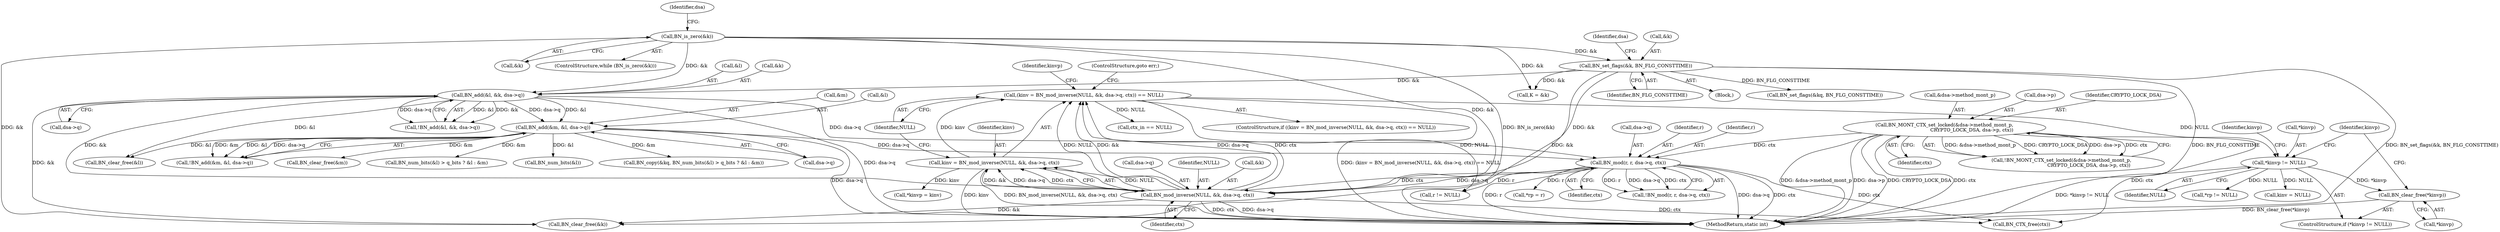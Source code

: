 digraph "0_openssl_43e6a58d4991a451daf4891ff05a48735df871ac@API" {
"1000346" [label="(Call,BN_clear_free(*kinvp))"];
"1000342" [label="(Call,*kinvp != NULL)"];
"1000328" [label="(Call,(kinv = BN_mod_inverse(NULL, &k, dsa->q, ctx)) == NULL)"];
"1000329" [label="(Call,kinv = BN_mod_inverse(NULL, &k, dsa->q, ctx))"];
"1000331" [label="(Call,BN_mod_inverse(NULL, &k, dsa->q, ctx))"];
"1000270" [label="(Call,BN_add(&l, &k, dsa->q))"];
"1000222" [label="(Call,BN_is_zero(&k))"];
"1000234" [label="(Call,BN_set_flags(&k, BN_FLG_CONSTTIME))"];
"1000319" [label="(Call,BN_mod(r, r, dsa->q, ctx))"];
"1000280" [label="(Call,BN_add(&m, &l, dsa->q))"];
"1000247" [label="(Call,BN_MONT_CTX_set_locked(&dsa->method_mont_p,\n                                    CRYPTO_LOCK_DSA, dsa->p, ctx))"];
"1000285" [label="(Call,dsa->q)"];
"1000331" [label="(Call,BN_mod_inverse(NULL, &k, dsa->q, ctx))"];
"1000273" [label="(Call,&k)"];
"1000347" [label="(Call,*kinvp)"];
"1000391" [label="(Call,BN_clear_free(&k))"];
"1000279" [label="(Call,!BN_add(&m, &l, dsa->q))"];
"1000386" [label="(Call,ctx_in == NULL)"];
"1000343" [label="(Call,*kinvp)"];
"1000335" [label="(Call,dsa->q)"];
"1000237" [label="(Identifier,BN_FLG_CONSTTIME)"];
"1000345" [label="(Identifier,NULL)"];
"1000320" [label="(Identifier,r)"];
"1000281" [label="(Call,&m)"];
"1000222" [label="(Call,BN_is_zero(&k))"];
"1000342" [label="(Call,*kinvp != NULL)"];
"1000223" [label="(Call,&k)"];
"1000256" [label="(Identifier,ctx)"];
"1000351" [label="(Identifier,kinvp)"];
"1000233" [label="(Block,)"];
"1000389" [label="(Call,BN_CTX_free(ctx))"];
"1000344" [label="(Identifier,kinvp)"];
"1000318" [label="(Call,!BN_mod(r, r, dsa->q, ctx))"];
"1000303" [label="(Call,BN_set_flags(&kq, BN_FLG_CONSTTIME))"];
"1000283" [label="(Call,&l)"];
"1000319" [label="(Call,BN_mod(r, r, dsa->q, ctx))"];
"1000252" [label="(Identifier,CRYPTO_LOCK_DSA)"];
"1000271" [label="(Call,&l)"];
"1000364" [label="(Call,*rp = r)"];
"1000346" [label="(Call,BN_clear_free(*kinvp))"];
"1000325" [label="(Identifier,ctx)"];
"1000280" [label="(Call,BN_add(&m, &l, dsa->q))"];
"1000348" [label="(Identifier,kinvp)"];
"1000248" [label="(Call,&dsa->method_mont_p)"];
"1000329" [label="(Call,kinv = BN_mod_inverse(NULL, &k, dsa->q, ctx))"];
"1000340" [label="(ControlStructure,goto err;)"];
"1000275" [label="(Call,dsa->q)"];
"1000235" [label="(Call,&k)"];
"1000405" [label="(MethodReturn,static int)"];
"1000380" [label="(Call,r != NULL)"];
"1000397" [label="(Call,BN_clear_free(&l))"];
"1000357" [label="(Call,*rp != NULL)"];
"1000221" [label="(ControlStructure,while (BN_is_zero(&k)))"];
"1000353" [label="(Call,kinv = NULL)"];
"1000327" [label="(ControlStructure,if ((kinv = BN_mod_inverse(NULL, &k, dsa->q, ctx)) == NULL))"];
"1000229" [label="(Identifier,dsa)"];
"1000339" [label="(Identifier,NULL)"];
"1000253" [label="(Call,dsa->p)"];
"1000400" [label="(Call,BN_clear_free(&m))"];
"1000321" [label="(Identifier,r)"];
"1000292" [label="(Call,BN_num_bits(&l) > q_bits ? &l : &m)"];
"1000241" [label="(Identifier,dsa)"];
"1000269" [label="(Call,!BN_add(&l, &k, dsa->q))"];
"1000349" [label="(Call,*kinvp = kinv)"];
"1000247" [label="(Call,BN_MONT_CTX_set_locked(&dsa->method_mont_p,\n                                    CRYPTO_LOCK_DSA, dsa->p, ctx))"];
"1000246" [label="(Call,!BN_MONT_CTX_set_locked(&dsa->method_mont_p,\n                                    CRYPTO_LOCK_DSA, dsa->p, ctx))"];
"1000234" [label="(Call,BN_set_flags(&k, BN_FLG_CONSTTIME))"];
"1000341" [label="(ControlStructure,if (*kinvp != NULL))"];
"1000313" [label="(Call,K = &k)"];
"1000322" [label="(Call,dsa->q)"];
"1000338" [label="(Identifier,ctx)"];
"1000294" [label="(Call,BN_num_bits(&l))"];
"1000289" [label="(Call,BN_copy(&kq, BN_num_bits(&l) > q_bits ? &l : &m))"];
"1000330" [label="(Identifier,kinv)"];
"1000332" [label="(Identifier,NULL)"];
"1000333" [label="(Call,&k)"];
"1000328" [label="(Call,(kinv = BN_mod_inverse(NULL, &k, dsa->q, ctx)) == NULL)"];
"1000270" [label="(Call,BN_add(&l, &k, dsa->q))"];
"1000346" -> "1000341"  [label="AST: "];
"1000346" -> "1000347"  [label="CFG: "];
"1000347" -> "1000346"  [label="AST: "];
"1000351" -> "1000346"  [label="CFG: "];
"1000346" -> "1000405"  [label="DDG: BN_clear_free(*kinvp)"];
"1000342" -> "1000346"  [label="DDG: *kinvp"];
"1000342" -> "1000341"  [label="AST: "];
"1000342" -> "1000345"  [label="CFG: "];
"1000343" -> "1000342"  [label="AST: "];
"1000345" -> "1000342"  [label="AST: "];
"1000348" -> "1000342"  [label="CFG: "];
"1000351" -> "1000342"  [label="CFG: "];
"1000342" -> "1000405"  [label="DDG: *kinvp != NULL"];
"1000328" -> "1000342"  [label="DDG: NULL"];
"1000342" -> "1000353"  [label="DDG: NULL"];
"1000342" -> "1000357"  [label="DDG: NULL"];
"1000328" -> "1000327"  [label="AST: "];
"1000328" -> "1000339"  [label="CFG: "];
"1000329" -> "1000328"  [label="AST: "];
"1000339" -> "1000328"  [label="AST: "];
"1000340" -> "1000328"  [label="CFG: "];
"1000344" -> "1000328"  [label="CFG: "];
"1000328" -> "1000405"  [label="DDG: (kinv = BN_mod_inverse(NULL, &k, dsa->q, ctx)) == NULL"];
"1000329" -> "1000328"  [label="DDG: kinv"];
"1000331" -> "1000328"  [label="DDG: NULL"];
"1000331" -> "1000328"  [label="DDG: &k"];
"1000331" -> "1000328"  [label="DDG: dsa->q"];
"1000331" -> "1000328"  [label="DDG: ctx"];
"1000328" -> "1000380"  [label="DDG: NULL"];
"1000328" -> "1000386"  [label="DDG: NULL"];
"1000329" -> "1000331"  [label="CFG: "];
"1000330" -> "1000329"  [label="AST: "];
"1000331" -> "1000329"  [label="AST: "];
"1000339" -> "1000329"  [label="CFG: "];
"1000329" -> "1000405"  [label="DDG: BN_mod_inverse(NULL, &k, dsa->q, ctx)"];
"1000329" -> "1000405"  [label="DDG: kinv"];
"1000331" -> "1000329"  [label="DDG: NULL"];
"1000331" -> "1000329"  [label="DDG: &k"];
"1000331" -> "1000329"  [label="DDG: dsa->q"];
"1000331" -> "1000329"  [label="DDG: ctx"];
"1000329" -> "1000349"  [label="DDG: kinv"];
"1000331" -> "1000338"  [label="CFG: "];
"1000332" -> "1000331"  [label="AST: "];
"1000333" -> "1000331"  [label="AST: "];
"1000335" -> "1000331"  [label="AST: "];
"1000338" -> "1000331"  [label="AST: "];
"1000331" -> "1000405"  [label="DDG: ctx"];
"1000331" -> "1000405"  [label="DDG: dsa->q"];
"1000270" -> "1000331"  [label="DDG: &k"];
"1000222" -> "1000331"  [label="DDG: &k"];
"1000234" -> "1000331"  [label="DDG: &k"];
"1000319" -> "1000331"  [label="DDG: dsa->q"];
"1000319" -> "1000331"  [label="DDG: ctx"];
"1000331" -> "1000389"  [label="DDG: ctx"];
"1000331" -> "1000391"  [label="DDG: &k"];
"1000270" -> "1000269"  [label="AST: "];
"1000270" -> "1000275"  [label="CFG: "];
"1000271" -> "1000270"  [label="AST: "];
"1000273" -> "1000270"  [label="AST: "];
"1000275" -> "1000270"  [label="AST: "];
"1000269" -> "1000270"  [label="CFG: "];
"1000270" -> "1000405"  [label="DDG: dsa->q"];
"1000270" -> "1000269"  [label="DDG: &l"];
"1000270" -> "1000269"  [label="DDG: &k"];
"1000270" -> "1000269"  [label="DDG: dsa->q"];
"1000222" -> "1000270"  [label="DDG: &k"];
"1000234" -> "1000270"  [label="DDG: &k"];
"1000270" -> "1000280"  [label="DDG: &l"];
"1000270" -> "1000280"  [label="DDG: dsa->q"];
"1000270" -> "1000319"  [label="DDG: dsa->q"];
"1000270" -> "1000391"  [label="DDG: &k"];
"1000270" -> "1000397"  [label="DDG: &l"];
"1000222" -> "1000221"  [label="AST: "];
"1000222" -> "1000223"  [label="CFG: "];
"1000223" -> "1000222"  [label="AST: "];
"1000229" -> "1000222"  [label="CFG: "];
"1000222" -> "1000405"  [label="DDG: BN_is_zero(&k)"];
"1000222" -> "1000234"  [label="DDG: &k"];
"1000222" -> "1000313"  [label="DDG: &k"];
"1000222" -> "1000391"  [label="DDG: &k"];
"1000234" -> "1000233"  [label="AST: "];
"1000234" -> "1000237"  [label="CFG: "];
"1000235" -> "1000234"  [label="AST: "];
"1000237" -> "1000234"  [label="AST: "];
"1000241" -> "1000234"  [label="CFG: "];
"1000234" -> "1000405"  [label="DDG: BN_FLG_CONSTTIME"];
"1000234" -> "1000405"  [label="DDG: BN_set_flags(&k, BN_FLG_CONSTTIME)"];
"1000234" -> "1000303"  [label="DDG: BN_FLG_CONSTTIME"];
"1000234" -> "1000313"  [label="DDG: &k"];
"1000234" -> "1000391"  [label="DDG: &k"];
"1000319" -> "1000318"  [label="AST: "];
"1000319" -> "1000325"  [label="CFG: "];
"1000320" -> "1000319"  [label="AST: "];
"1000321" -> "1000319"  [label="AST: "];
"1000322" -> "1000319"  [label="AST: "];
"1000325" -> "1000319"  [label="AST: "];
"1000318" -> "1000319"  [label="CFG: "];
"1000319" -> "1000405"  [label="DDG: dsa->q"];
"1000319" -> "1000405"  [label="DDG: ctx"];
"1000319" -> "1000405"  [label="DDG: r"];
"1000319" -> "1000318"  [label="DDG: r"];
"1000319" -> "1000318"  [label="DDG: dsa->q"];
"1000319" -> "1000318"  [label="DDG: ctx"];
"1000280" -> "1000319"  [label="DDG: dsa->q"];
"1000247" -> "1000319"  [label="DDG: ctx"];
"1000319" -> "1000364"  [label="DDG: r"];
"1000319" -> "1000380"  [label="DDG: r"];
"1000319" -> "1000389"  [label="DDG: ctx"];
"1000280" -> "1000279"  [label="AST: "];
"1000280" -> "1000285"  [label="CFG: "];
"1000281" -> "1000280"  [label="AST: "];
"1000283" -> "1000280"  [label="AST: "];
"1000285" -> "1000280"  [label="AST: "];
"1000279" -> "1000280"  [label="CFG: "];
"1000280" -> "1000405"  [label="DDG: dsa->q"];
"1000280" -> "1000279"  [label="DDG: &m"];
"1000280" -> "1000279"  [label="DDG: &l"];
"1000280" -> "1000279"  [label="DDG: dsa->q"];
"1000280" -> "1000289"  [label="DDG: &m"];
"1000280" -> "1000294"  [label="DDG: &l"];
"1000280" -> "1000292"  [label="DDG: &m"];
"1000280" -> "1000397"  [label="DDG: &l"];
"1000280" -> "1000400"  [label="DDG: &m"];
"1000247" -> "1000246"  [label="AST: "];
"1000247" -> "1000256"  [label="CFG: "];
"1000248" -> "1000247"  [label="AST: "];
"1000252" -> "1000247"  [label="AST: "];
"1000253" -> "1000247"  [label="AST: "];
"1000256" -> "1000247"  [label="AST: "];
"1000246" -> "1000247"  [label="CFG: "];
"1000247" -> "1000405"  [label="DDG: &dsa->method_mont_p"];
"1000247" -> "1000405"  [label="DDG: dsa->p"];
"1000247" -> "1000405"  [label="DDG: CRYPTO_LOCK_DSA"];
"1000247" -> "1000405"  [label="DDG: ctx"];
"1000247" -> "1000246"  [label="DDG: &dsa->method_mont_p"];
"1000247" -> "1000246"  [label="DDG: CRYPTO_LOCK_DSA"];
"1000247" -> "1000246"  [label="DDG: dsa->p"];
"1000247" -> "1000246"  [label="DDG: ctx"];
"1000247" -> "1000389"  [label="DDG: ctx"];
}
